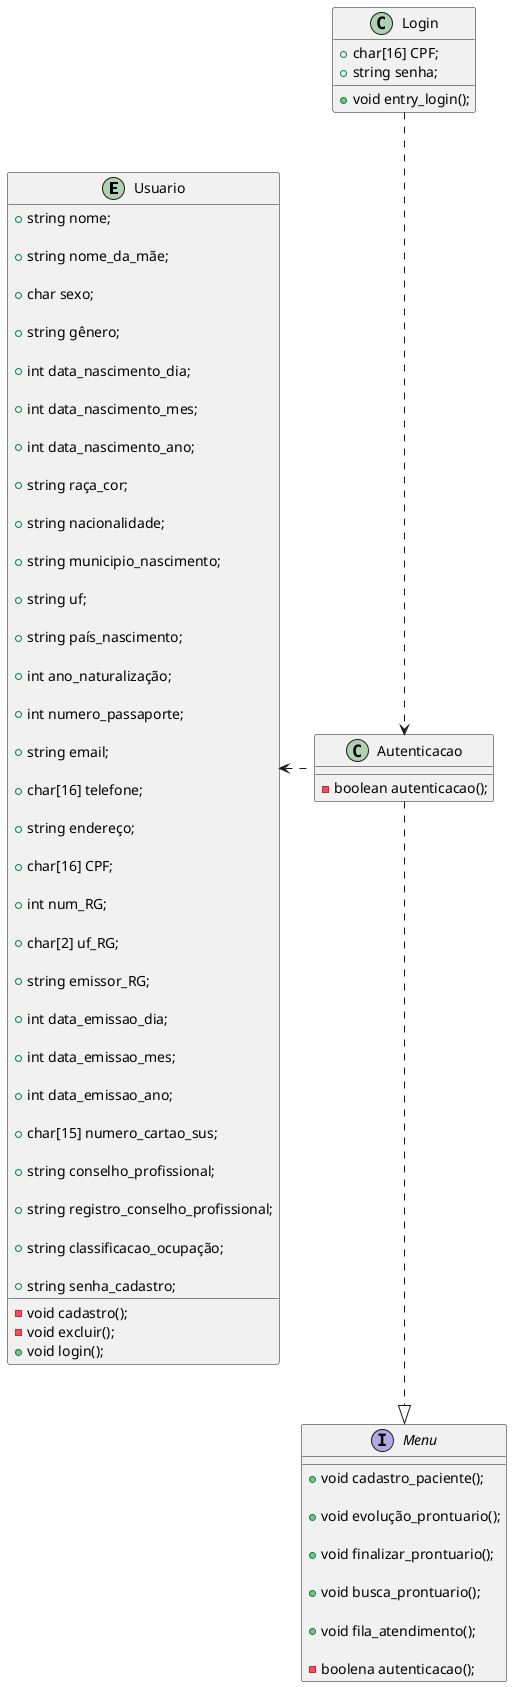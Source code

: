 @startuml Diagrama de Classe do Sistema



 entity  "Usuario"
 {  
   

    +string nome; 

    +string nome_da_mãe;
    
    +char sexo;
    
    +string gênero;
    
    +int data_nascimento_dia;
    
    +int data_nascimento_mes;
    
    +int data_nascimento_ano;
    
    +string raça_cor;
   
    +string nacionalidade;
   
    +string municipio_nascimento;
   
    +string uf;
   
    +string país_nascimento;
   
    +int ano_naturalização;
   
    +int numero_passaporte;
   
    +string email;
    
    +char[16] telefone;
    
    +string endereço;
    
    +char[16] CPF;
    
    +int num_RG;
    
    +char[2] uf_RG;
    
    +string emissor_RG;
    
    +int data_emissao_dia;
    
    +int data_emissao_mes;
    
    +int data_emissao_ano;
    
    +char[15] numero_cartao_sus;
    
    +string conselho_profissional;
    
    +string registro_conselho_profissional;
    
    +string classificacao_ocupação;
    
    +string senha_cadastro;

    -void cadastro();
    -void excluir();
    +void login();
    


    


 }

class "Login"
{
    +char[16] CPF;
    +string senha;
    +void entry_login();

}

class "Autenticacao"
{
    -boolean autenticacao();

}

interface "Menu"
{
    +void cadastro_paciente();

    +void evolução_prontuario();

    +void finalizar_prontuario();

    +void busca_prontuario();

    +void fila_atendimento();

    -boolena autenticacao();

}


Login..>Autenticacao

Autenticacao -left..> Usuario
Autenticacao ..|> Menu



@enduml